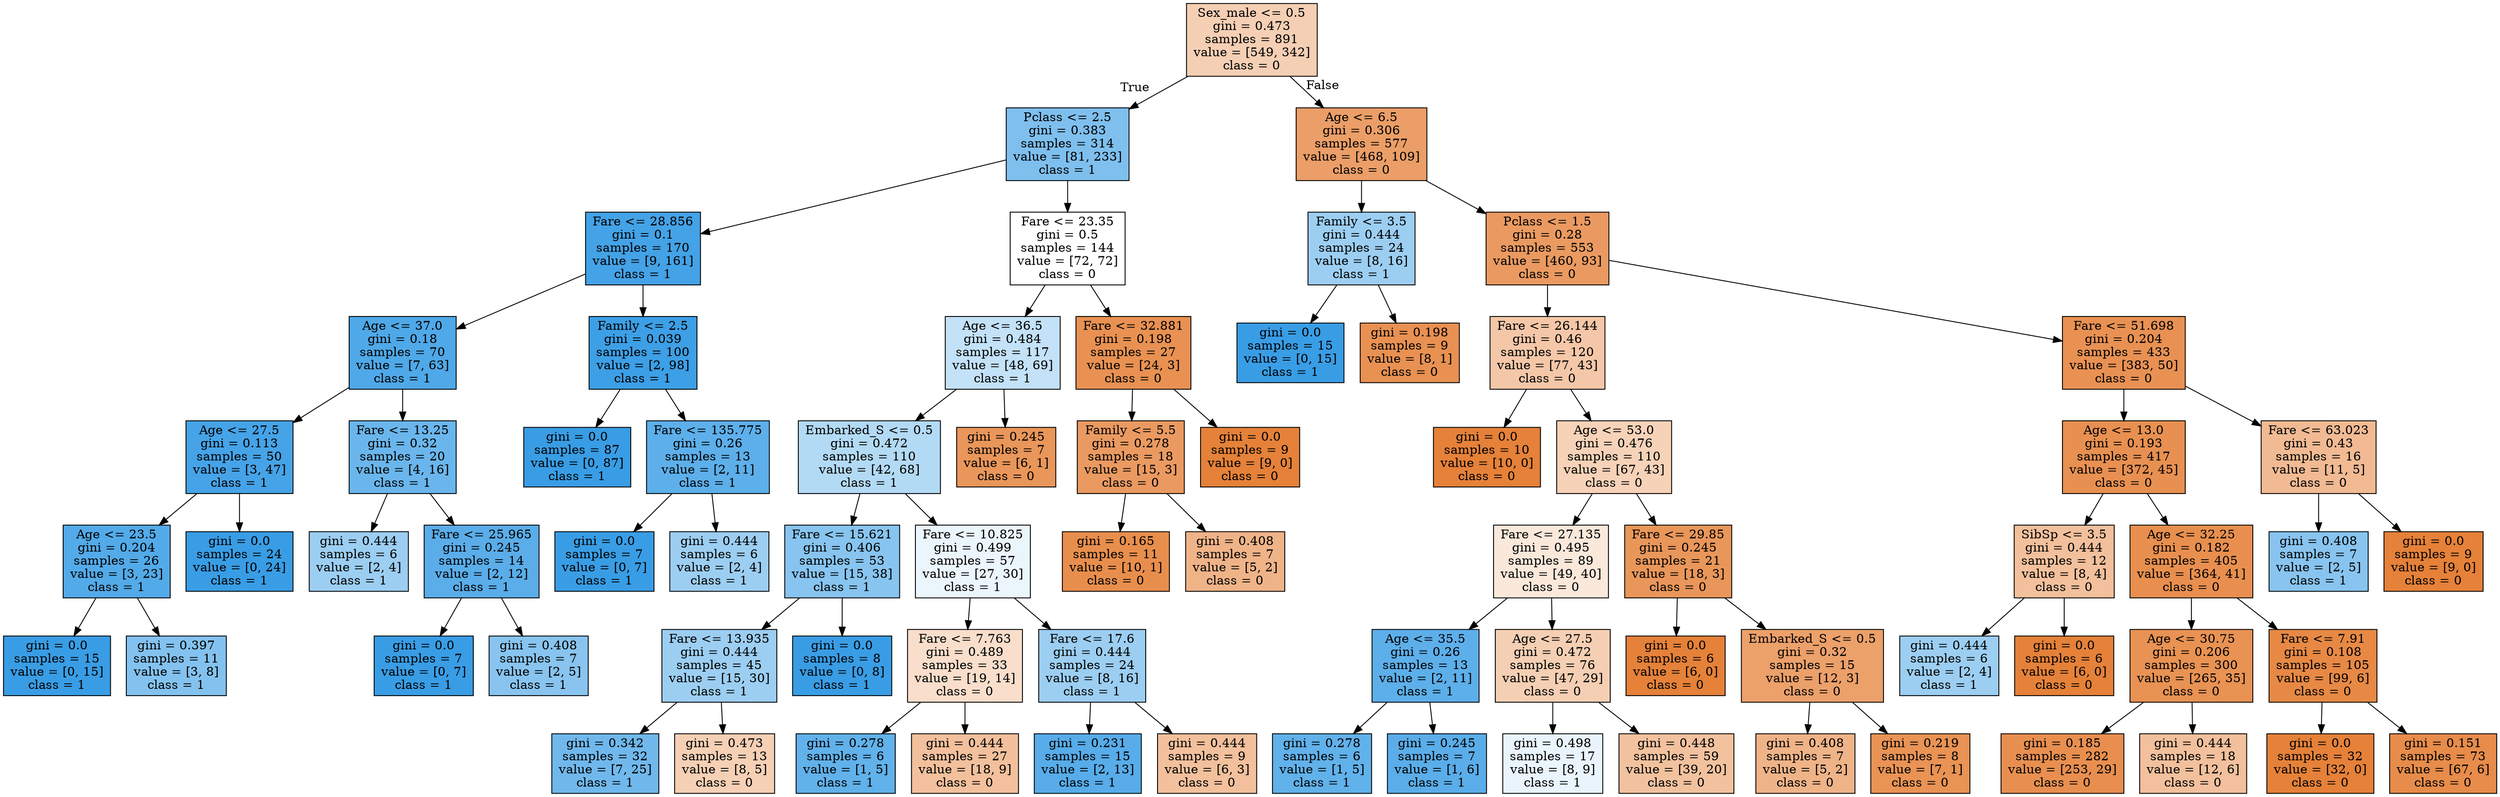 digraph Tree {
node [shape=box, style="filled", color="black"] ;
0 [label="Sex_male <= 0.5\ngini = 0.473\nsamples = 891\nvalue = [549, 342]\nclass = 0", fillcolor="#f5cfb4"] ;
1 [label="Pclass <= 2.5\ngini = 0.383\nsamples = 314\nvalue = [81, 233]\nclass = 1", fillcolor="#7ebfee"] ;
0 -> 1 [labeldistance=2.5, labelangle=45, headlabel="True"] ;
2 [label="Fare <= 28.856\ngini = 0.1\nsamples = 170\nvalue = [9, 161]\nclass = 1", fillcolor="#44a2e6"] ;
1 -> 2 ;
3 [label="Age <= 37.0\ngini = 0.18\nsamples = 70\nvalue = [7, 63]\nclass = 1", fillcolor="#4fa8e8"] ;
2 -> 3 ;
4 [label="Age <= 27.5\ngini = 0.113\nsamples = 50\nvalue = [3, 47]\nclass = 1", fillcolor="#46a3e7"] ;
3 -> 4 ;
5 [label="Age <= 23.5\ngini = 0.204\nsamples = 26\nvalue = [3, 23]\nclass = 1", fillcolor="#53aae8"] ;
4 -> 5 ;
6 [label="gini = 0.0\nsamples = 15\nvalue = [0, 15]\nclass = 1", fillcolor="#399de5"] ;
5 -> 6 ;
7 [label="gini = 0.397\nsamples = 11\nvalue = [3, 8]\nclass = 1", fillcolor="#83c2ef"] ;
5 -> 7 ;
8 [label="gini = 0.0\nsamples = 24\nvalue = [0, 24]\nclass = 1", fillcolor="#399de5"] ;
4 -> 8 ;
9 [label="Fare <= 13.25\ngini = 0.32\nsamples = 20\nvalue = [4, 16]\nclass = 1", fillcolor="#6ab6ec"] ;
3 -> 9 ;
10 [label="gini = 0.444\nsamples = 6\nvalue = [2, 4]\nclass = 1", fillcolor="#9ccef2"] ;
9 -> 10 ;
11 [label="Fare <= 25.965\ngini = 0.245\nsamples = 14\nvalue = [2, 12]\nclass = 1", fillcolor="#5aade9"] ;
9 -> 11 ;
12 [label="gini = 0.0\nsamples = 7\nvalue = [0, 7]\nclass = 1", fillcolor="#399de5"] ;
11 -> 12 ;
13 [label="gini = 0.408\nsamples = 7\nvalue = [2, 5]\nclass = 1", fillcolor="#88c4ef"] ;
11 -> 13 ;
14 [label="Family <= 2.5\ngini = 0.039\nsamples = 100\nvalue = [2, 98]\nclass = 1", fillcolor="#3d9fe6"] ;
2 -> 14 ;
15 [label="gini = 0.0\nsamples = 87\nvalue = [0, 87]\nclass = 1", fillcolor="#399de5"] ;
14 -> 15 ;
16 [label="Fare <= 135.775\ngini = 0.26\nsamples = 13\nvalue = [2, 11]\nclass = 1", fillcolor="#5dafea"] ;
14 -> 16 ;
17 [label="gini = 0.0\nsamples = 7\nvalue = [0, 7]\nclass = 1", fillcolor="#399de5"] ;
16 -> 17 ;
18 [label="gini = 0.444\nsamples = 6\nvalue = [2, 4]\nclass = 1", fillcolor="#9ccef2"] ;
16 -> 18 ;
19 [label="Fare <= 23.35\ngini = 0.5\nsamples = 144\nvalue = [72, 72]\nclass = 0", fillcolor="#ffffff"] ;
1 -> 19 ;
20 [label="Age <= 36.5\ngini = 0.484\nsamples = 117\nvalue = [48, 69]\nclass = 1", fillcolor="#c3e1f7"] ;
19 -> 20 ;
21 [label="Embarked_S <= 0.5\ngini = 0.472\nsamples = 110\nvalue = [42, 68]\nclass = 1", fillcolor="#b3daf5"] ;
20 -> 21 ;
22 [label="Fare <= 15.621\ngini = 0.406\nsamples = 53\nvalue = [15, 38]\nclass = 1", fillcolor="#87c4ef"] ;
21 -> 22 ;
23 [label="Fare <= 13.935\ngini = 0.444\nsamples = 45\nvalue = [15, 30]\nclass = 1", fillcolor="#9ccef2"] ;
22 -> 23 ;
24 [label="gini = 0.342\nsamples = 32\nvalue = [7, 25]\nclass = 1", fillcolor="#70b8ec"] ;
23 -> 24 ;
25 [label="gini = 0.473\nsamples = 13\nvalue = [8, 5]\nclass = 0", fillcolor="#f5d0b5"] ;
23 -> 25 ;
26 [label="gini = 0.0\nsamples = 8\nvalue = [0, 8]\nclass = 1", fillcolor="#399de5"] ;
22 -> 26 ;
27 [label="Fare <= 10.825\ngini = 0.499\nsamples = 57\nvalue = [27, 30]\nclass = 1", fillcolor="#ebf5fc"] ;
21 -> 27 ;
28 [label="Fare <= 7.763\ngini = 0.489\nsamples = 33\nvalue = [19, 14]\nclass = 0", fillcolor="#f8decb"] ;
27 -> 28 ;
29 [label="gini = 0.278\nsamples = 6\nvalue = [1, 5]\nclass = 1", fillcolor="#61b1ea"] ;
28 -> 29 ;
30 [label="gini = 0.444\nsamples = 27\nvalue = [18, 9]\nclass = 0", fillcolor="#f2c09c"] ;
28 -> 30 ;
31 [label="Fare <= 17.6\ngini = 0.444\nsamples = 24\nvalue = [8, 16]\nclass = 1", fillcolor="#9ccef2"] ;
27 -> 31 ;
32 [label="gini = 0.231\nsamples = 15\nvalue = [2, 13]\nclass = 1", fillcolor="#57ace9"] ;
31 -> 32 ;
33 [label="gini = 0.444\nsamples = 9\nvalue = [6, 3]\nclass = 0", fillcolor="#f2c09c"] ;
31 -> 33 ;
34 [label="gini = 0.245\nsamples = 7\nvalue = [6, 1]\nclass = 0", fillcolor="#e9965a"] ;
20 -> 34 ;
35 [label="Fare <= 32.881\ngini = 0.198\nsamples = 27\nvalue = [24, 3]\nclass = 0", fillcolor="#e89152"] ;
19 -> 35 ;
36 [label="Family <= 5.5\ngini = 0.278\nsamples = 18\nvalue = [15, 3]\nclass = 0", fillcolor="#ea9a61"] ;
35 -> 36 ;
37 [label="gini = 0.165\nsamples = 11\nvalue = [10, 1]\nclass = 0", fillcolor="#e88e4d"] ;
36 -> 37 ;
38 [label="gini = 0.408\nsamples = 7\nvalue = [5, 2]\nclass = 0", fillcolor="#efb388"] ;
36 -> 38 ;
39 [label="gini = 0.0\nsamples = 9\nvalue = [9, 0]\nclass = 0", fillcolor="#e58139"] ;
35 -> 39 ;
40 [label="Age <= 6.5\ngini = 0.306\nsamples = 577\nvalue = [468, 109]\nclass = 0", fillcolor="#eb9e67"] ;
0 -> 40 [labeldistance=2.5, labelangle=-45, headlabel="False"] ;
41 [label="Family <= 3.5\ngini = 0.444\nsamples = 24\nvalue = [8, 16]\nclass = 1", fillcolor="#9ccef2"] ;
40 -> 41 ;
42 [label="gini = 0.0\nsamples = 15\nvalue = [0, 15]\nclass = 1", fillcolor="#399de5"] ;
41 -> 42 ;
43 [label="gini = 0.198\nsamples = 9\nvalue = [8, 1]\nclass = 0", fillcolor="#e89152"] ;
41 -> 43 ;
44 [label="Pclass <= 1.5\ngini = 0.28\nsamples = 553\nvalue = [460, 93]\nclass = 0", fillcolor="#ea9a61"] ;
40 -> 44 ;
45 [label="Fare <= 26.144\ngini = 0.46\nsamples = 120\nvalue = [77, 43]\nclass = 0", fillcolor="#f4c7a8"] ;
44 -> 45 ;
46 [label="gini = 0.0\nsamples = 10\nvalue = [10, 0]\nclass = 0", fillcolor="#e58139"] ;
45 -> 46 ;
47 [label="Age <= 53.0\ngini = 0.476\nsamples = 110\nvalue = [67, 43]\nclass = 0", fillcolor="#f6d2b8"] ;
45 -> 47 ;
48 [label="Fare <= 27.135\ngini = 0.495\nsamples = 89\nvalue = [49, 40]\nclass = 0", fillcolor="#fae8db"] ;
47 -> 48 ;
49 [label="Age <= 35.5\ngini = 0.26\nsamples = 13\nvalue = [2, 11]\nclass = 1", fillcolor="#5dafea"] ;
48 -> 49 ;
50 [label="gini = 0.278\nsamples = 6\nvalue = [1, 5]\nclass = 1", fillcolor="#61b1ea"] ;
49 -> 50 ;
51 [label="gini = 0.245\nsamples = 7\nvalue = [1, 6]\nclass = 1", fillcolor="#5aade9"] ;
49 -> 51 ;
52 [label="Age <= 27.5\ngini = 0.472\nsamples = 76\nvalue = [47, 29]\nclass = 0", fillcolor="#f5cfb3"] ;
48 -> 52 ;
53 [label="gini = 0.498\nsamples = 17\nvalue = [8, 9]\nclass = 1", fillcolor="#e9f4fc"] ;
52 -> 53 ;
54 [label="gini = 0.448\nsamples = 59\nvalue = [39, 20]\nclass = 0", fillcolor="#f2c29f"] ;
52 -> 54 ;
55 [label="Fare <= 29.85\ngini = 0.245\nsamples = 21\nvalue = [18, 3]\nclass = 0", fillcolor="#e9965a"] ;
47 -> 55 ;
56 [label="gini = 0.0\nsamples = 6\nvalue = [6, 0]\nclass = 0", fillcolor="#e58139"] ;
55 -> 56 ;
57 [label="Embarked_S <= 0.5\ngini = 0.32\nsamples = 15\nvalue = [12, 3]\nclass = 0", fillcolor="#eca06a"] ;
55 -> 57 ;
58 [label="gini = 0.408\nsamples = 7\nvalue = [5, 2]\nclass = 0", fillcolor="#efb388"] ;
57 -> 58 ;
59 [label="gini = 0.219\nsamples = 8\nvalue = [7, 1]\nclass = 0", fillcolor="#e99355"] ;
57 -> 59 ;
60 [label="Fare <= 51.698\ngini = 0.204\nsamples = 433\nvalue = [383, 50]\nclass = 0", fillcolor="#e89153"] ;
44 -> 60 ;
61 [label="Age <= 13.0\ngini = 0.193\nsamples = 417\nvalue = [372, 45]\nclass = 0", fillcolor="#e89051"] ;
60 -> 61 ;
62 [label="SibSp <= 3.5\ngini = 0.444\nsamples = 12\nvalue = [8, 4]\nclass = 0", fillcolor="#f2c09c"] ;
61 -> 62 ;
63 [label="gini = 0.444\nsamples = 6\nvalue = [2, 4]\nclass = 1", fillcolor="#9ccef2"] ;
62 -> 63 ;
64 [label="gini = 0.0\nsamples = 6\nvalue = [6, 0]\nclass = 0", fillcolor="#e58139"] ;
62 -> 64 ;
65 [label="Age <= 32.25\ngini = 0.182\nsamples = 405\nvalue = [364, 41]\nclass = 0", fillcolor="#e88f4f"] ;
61 -> 65 ;
66 [label="Age <= 30.75\ngini = 0.206\nsamples = 300\nvalue = [265, 35]\nclass = 0", fillcolor="#e89253"] ;
65 -> 66 ;
67 [label="gini = 0.185\nsamples = 282\nvalue = [253, 29]\nclass = 0", fillcolor="#e88f50"] ;
66 -> 67 ;
68 [label="gini = 0.444\nsamples = 18\nvalue = [12, 6]\nclass = 0", fillcolor="#f2c09c"] ;
66 -> 68 ;
69 [label="Fare <= 7.91\ngini = 0.108\nsamples = 105\nvalue = [99, 6]\nclass = 0", fillcolor="#e78945"] ;
65 -> 69 ;
70 [label="gini = 0.0\nsamples = 32\nvalue = [32, 0]\nclass = 0", fillcolor="#e58139"] ;
69 -> 70 ;
71 [label="gini = 0.151\nsamples = 73\nvalue = [67, 6]\nclass = 0", fillcolor="#e78c4b"] ;
69 -> 71 ;
72 [label="Fare <= 63.023\ngini = 0.43\nsamples = 16\nvalue = [11, 5]\nclass = 0", fillcolor="#f1ba93"] ;
60 -> 72 ;
73 [label="gini = 0.408\nsamples = 7\nvalue = [2, 5]\nclass = 1", fillcolor="#88c4ef"] ;
72 -> 73 ;
74 [label="gini = 0.0\nsamples = 9\nvalue = [9, 0]\nclass = 0", fillcolor="#e58139"] ;
72 -> 74 ;
}